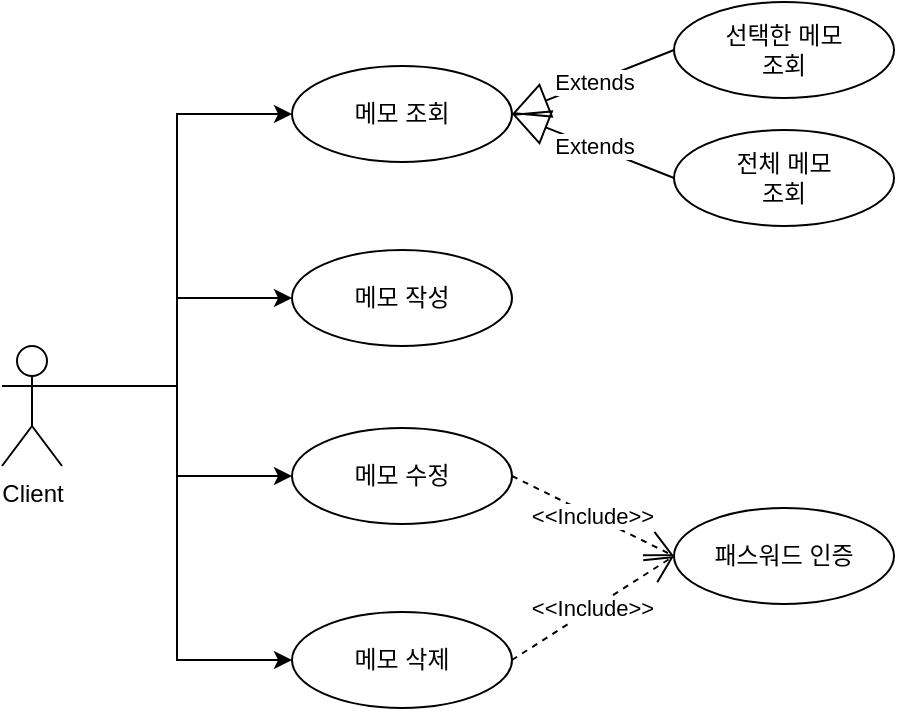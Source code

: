 <mxfile version="21.4.0" type="device">
  <diagram name="페이지-1" id="I7xfN1N7a1NY-qjiqmJn">
    <mxGraphModel dx="792" dy="1114" grid="0" gridSize="10" guides="1" tooltips="1" connect="1" arrows="1" fold="1" page="1" pageScale="1" pageWidth="827" pageHeight="1169" math="0" shadow="0">
      <root>
        <mxCell id="0" />
        <mxCell id="1" parent="0" />
        <mxCell id="569pUtfEa6Q3hfc6EQtt-7" style="edgeStyle=orthogonalEdgeStyle;rounded=0;orthogonalLoop=1;jettySize=auto;html=1;exitX=1;exitY=0.333;exitDx=0;exitDy=0;exitPerimeter=0;entryX=0;entryY=0.5;entryDx=0;entryDy=0;" edge="1" parent="1" source="569pUtfEa6Q3hfc6EQtt-1" target="569pUtfEa6Q3hfc6EQtt-2">
          <mxGeometry relative="1" as="geometry" />
        </mxCell>
        <mxCell id="569pUtfEa6Q3hfc6EQtt-8" style="edgeStyle=orthogonalEdgeStyle;rounded=0;orthogonalLoop=1;jettySize=auto;html=1;exitX=1;exitY=0.333;exitDx=0;exitDy=0;exitPerimeter=0;entryX=0;entryY=0.5;entryDx=0;entryDy=0;" edge="1" parent="1" source="569pUtfEa6Q3hfc6EQtt-1" target="569pUtfEa6Q3hfc6EQtt-3">
          <mxGeometry relative="1" as="geometry" />
        </mxCell>
        <mxCell id="569pUtfEa6Q3hfc6EQtt-10" style="edgeStyle=orthogonalEdgeStyle;rounded=0;orthogonalLoop=1;jettySize=auto;html=1;exitX=1;exitY=0.333;exitDx=0;exitDy=0;exitPerimeter=0;entryX=0;entryY=0.5;entryDx=0;entryDy=0;" edge="1" parent="1" source="569pUtfEa6Q3hfc6EQtt-1" target="569pUtfEa6Q3hfc6EQtt-5">
          <mxGeometry relative="1" as="geometry" />
        </mxCell>
        <mxCell id="569pUtfEa6Q3hfc6EQtt-11" style="edgeStyle=orthogonalEdgeStyle;rounded=0;orthogonalLoop=1;jettySize=auto;html=1;exitX=1;exitY=0.333;exitDx=0;exitDy=0;exitPerimeter=0;entryX=0;entryY=0.5;entryDx=0;entryDy=0;" edge="1" parent="1" source="569pUtfEa6Q3hfc6EQtt-1" target="569pUtfEa6Q3hfc6EQtt-6">
          <mxGeometry relative="1" as="geometry" />
        </mxCell>
        <mxCell id="569pUtfEa6Q3hfc6EQtt-1" value="Client" style="shape=umlActor;verticalLabelPosition=bottom;verticalAlign=top;html=1;" vertex="1" parent="1">
          <mxGeometry x="38" y="215" width="30" height="60" as="geometry" />
        </mxCell>
        <mxCell id="569pUtfEa6Q3hfc6EQtt-2" value="메모 조회" style="ellipse;whiteSpace=wrap;html=1;" vertex="1" parent="1">
          <mxGeometry x="183" y="75" width="110" height="48" as="geometry" />
        </mxCell>
        <mxCell id="569pUtfEa6Q3hfc6EQtt-3" value="메모 작성" style="ellipse;whiteSpace=wrap;html=1;" vertex="1" parent="1">
          <mxGeometry x="183" y="167" width="110" height="48" as="geometry" />
        </mxCell>
        <mxCell id="569pUtfEa6Q3hfc6EQtt-5" value="메모 수정" style="ellipse;whiteSpace=wrap;html=1;" vertex="1" parent="1">
          <mxGeometry x="183" y="256" width="110" height="48" as="geometry" />
        </mxCell>
        <mxCell id="569pUtfEa6Q3hfc6EQtt-6" value="메모 삭제" style="ellipse;whiteSpace=wrap;html=1;" vertex="1" parent="1">
          <mxGeometry x="183" y="348" width="110" height="48" as="geometry" />
        </mxCell>
        <mxCell id="569pUtfEa6Q3hfc6EQtt-12" value="패스워드 인증" style="ellipse;whiteSpace=wrap;html=1;" vertex="1" parent="1">
          <mxGeometry x="374" y="296" width="110" height="48" as="geometry" />
        </mxCell>
        <mxCell id="569pUtfEa6Q3hfc6EQtt-14" value="&amp;lt;&amp;lt;Include&amp;gt;&amp;gt;" style="endArrow=open;endSize=12;dashed=1;html=1;rounded=0;exitX=1;exitY=0.5;exitDx=0;exitDy=0;entryX=0;entryY=0.5;entryDx=0;entryDy=0;" edge="1" parent="1" source="569pUtfEa6Q3hfc6EQtt-5" target="569pUtfEa6Q3hfc6EQtt-12">
          <mxGeometry width="160" relative="1" as="geometry">
            <mxPoint x="327" y="473" as="sourcePoint" />
            <mxPoint x="487" y="473" as="targetPoint" />
          </mxGeometry>
        </mxCell>
        <mxCell id="569pUtfEa6Q3hfc6EQtt-15" value="&amp;lt;&amp;lt;Include&amp;gt;&amp;gt;" style="endArrow=open;endSize=12;dashed=1;html=1;rounded=0;exitX=1;exitY=0.5;exitDx=0;exitDy=0;entryX=0;entryY=0.5;entryDx=0;entryDy=0;" edge="1" parent="1" source="569pUtfEa6Q3hfc6EQtt-6" target="569pUtfEa6Q3hfc6EQtt-12">
          <mxGeometry width="160" relative="1" as="geometry">
            <mxPoint x="303" y="290" as="sourcePoint" />
            <mxPoint x="428" y="288" as="targetPoint" />
          </mxGeometry>
        </mxCell>
        <mxCell id="569pUtfEa6Q3hfc6EQtt-16" value="선택한 메모&lt;br&gt;조회" style="ellipse;whiteSpace=wrap;html=1;" vertex="1" parent="1">
          <mxGeometry x="374" y="43" width="110" height="48" as="geometry" />
        </mxCell>
        <mxCell id="569pUtfEa6Q3hfc6EQtt-18" value="전체 메모 &lt;br&gt;조회" style="ellipse;whiteSpace=wrap;html=1;" vertex="1" parent="1">
          <mxGeometry x="374" y="107" width="110" height="48" as="geometry" />
        </mxCell>
        <mxCell id="569pUtfEa6Q3hfc6EQtt-19" value="Extends" style="endArrow=block;endSize=16;endFill=0;html=1;rounded=0;exitX=0;exitY=0.5;exitDx=0;exitDy=0;entryX=1;entryY=0.5;entryDx=0;entryDy=0;" edge="1" parent="1" source="569pUtfEa6Q3hfc6EQtt-16" target="569pUtfEa6Q3hfc6EQtt-2">
          <mxGeometry width="160" relative="1" as="geometry">
            <mxPoint x="327" y="568" as="sourcePoint" />
            <mxPoint x="487" y="568" as="targetPoint" />
          </mxGeometry>
        </mxCell>
        <mxCell id="569pUtfEa6Q3hfc6EQtt-20" value="Extends" style="endArrow=block;endSize=16;endFill=0;html=1;rounded=0;exitX=0;exitY=0.5;exitDx=0;exitDy=0;entryX=1;entryY=0.5;entryDx=0;entryDy=0;" edge="1" parent="1" source="569pUtfEa6Q3hfc6EQtt-18" target="569pUtfEa6Q3hfc6EQtt-2">
          <mxGeometry width="160" relative="1" as="geometry">
            <mxPoint x="384" y="77" as="sourcePoint" />
            <mxPoint x="303" y="109" as="targetPoint" />
          </mxGeometry>
        </mxCell>
      </root>
    </mxGraphModel>
  </diagram>
</mxfile>
